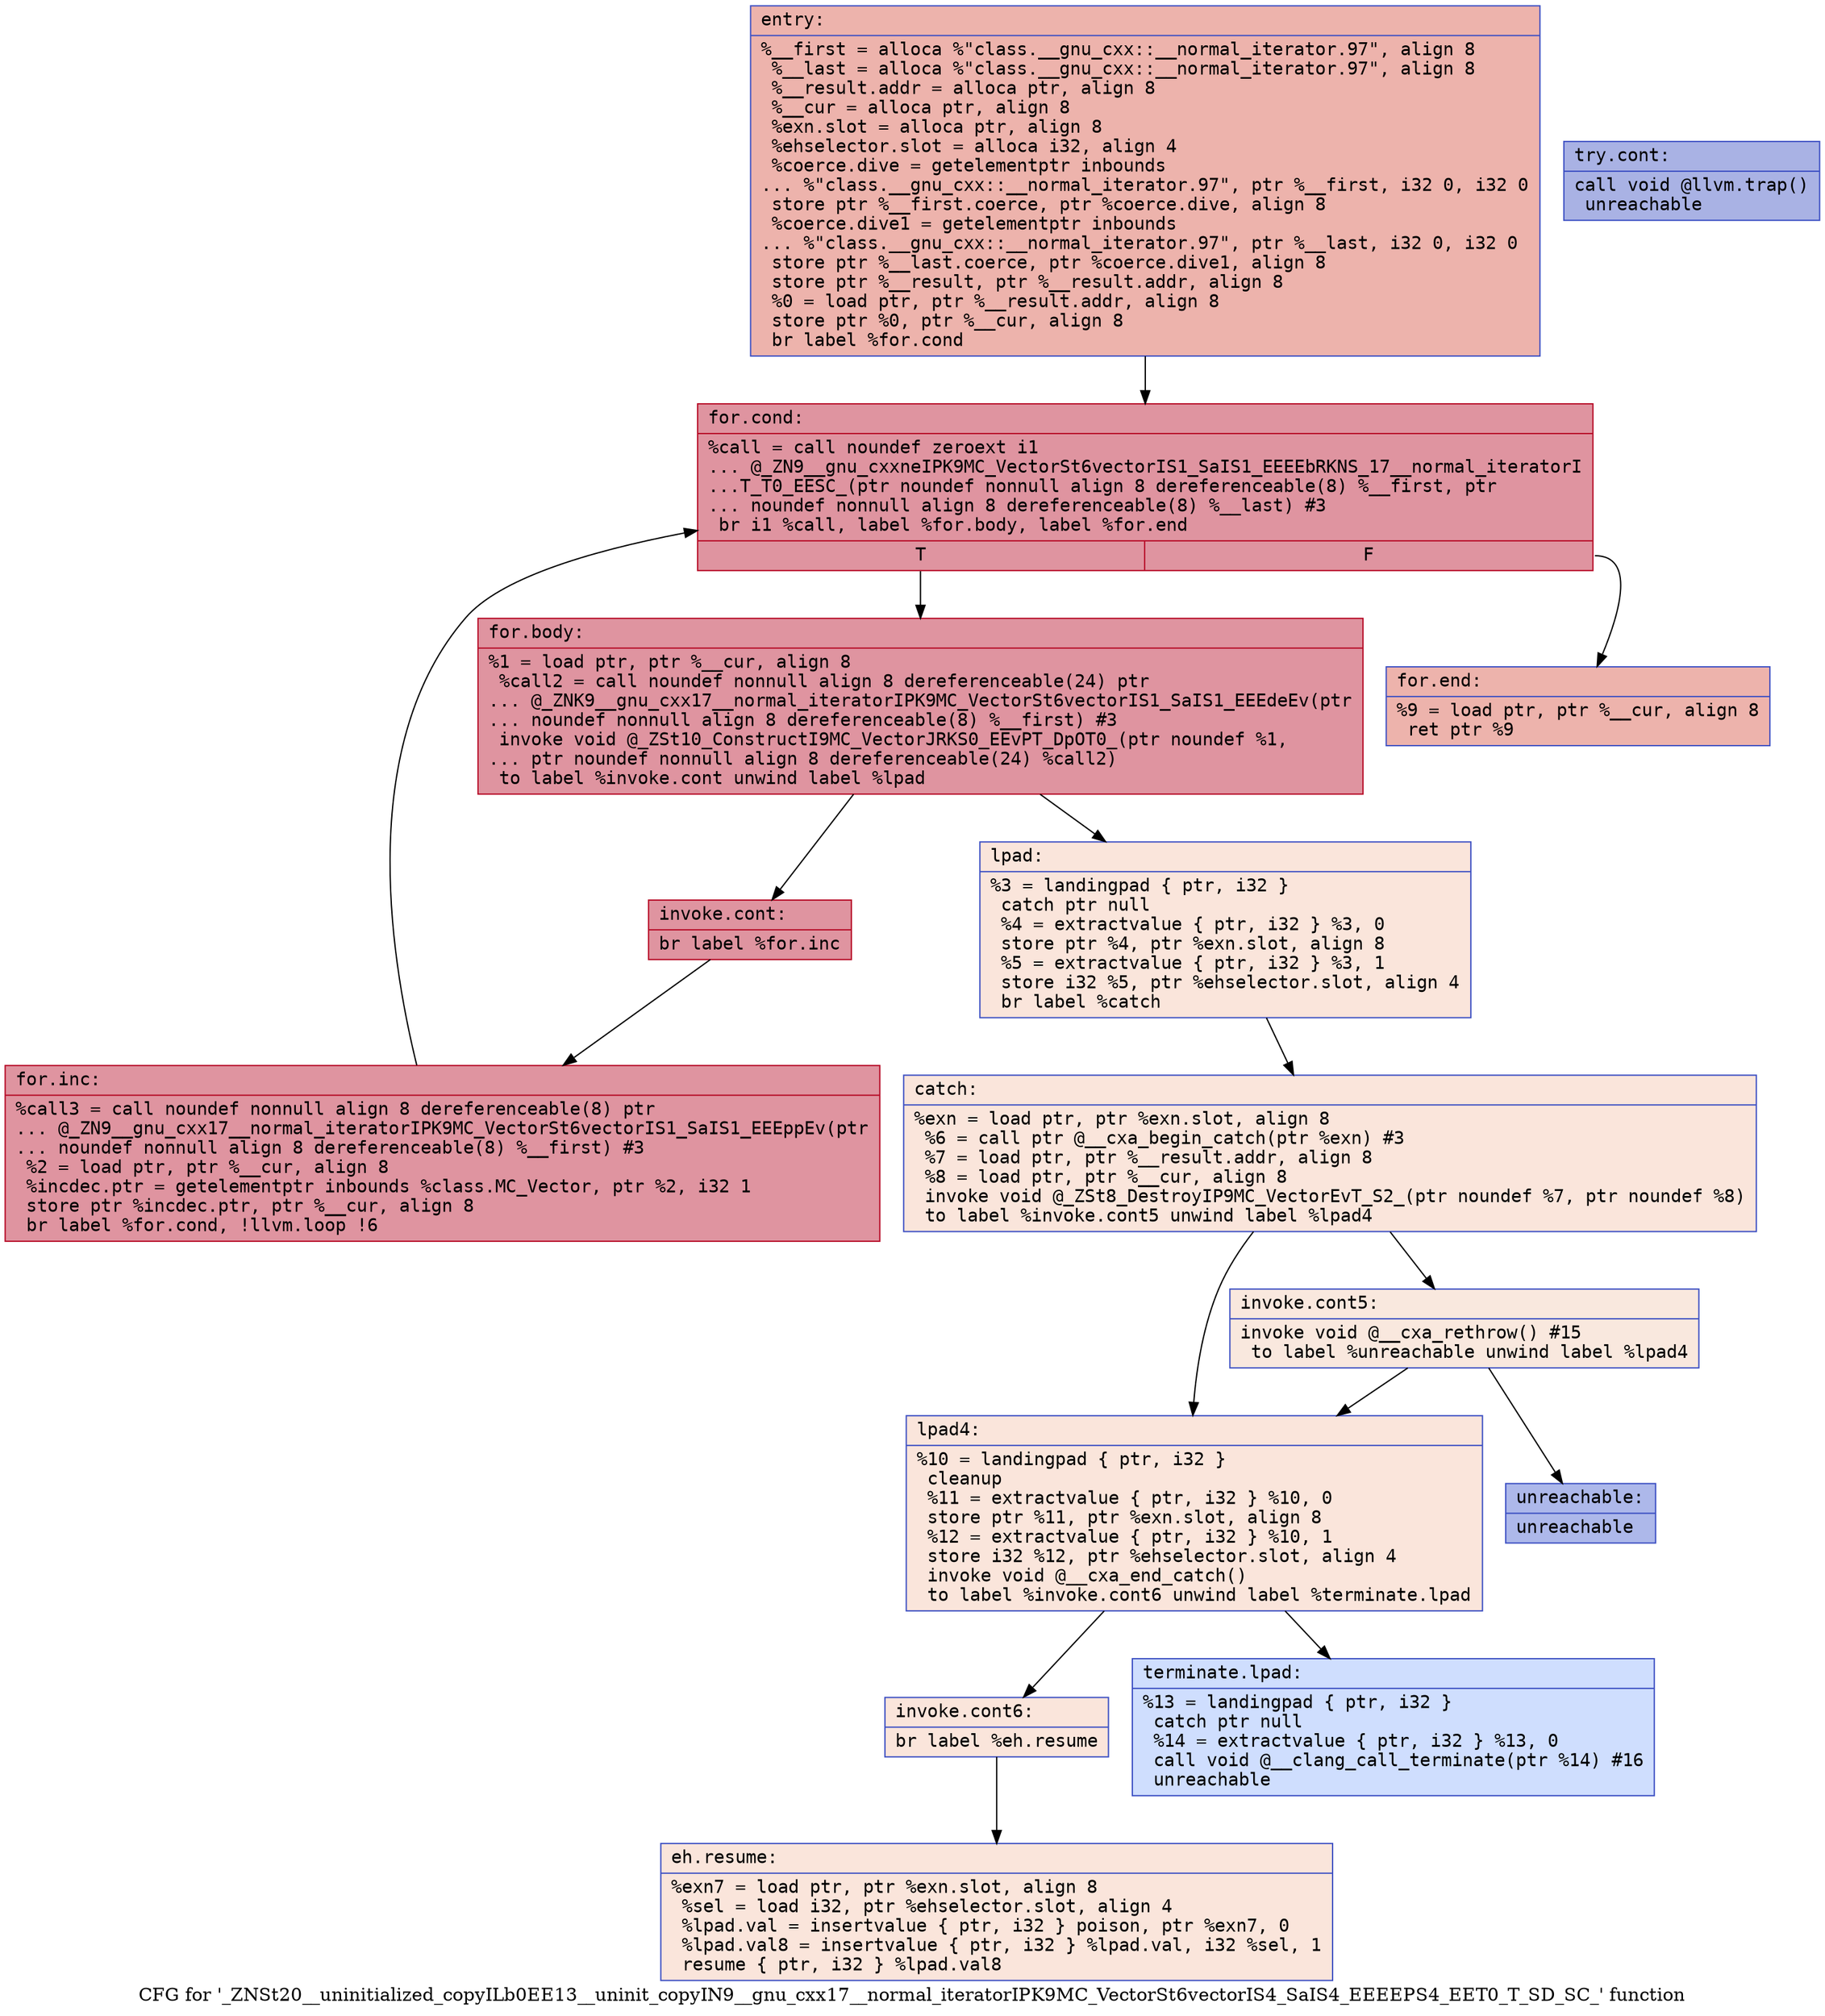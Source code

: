 digraph "CFG for '_ZNSt20__uninitialized_copyILb0EE13__uninit_copyIN9__gnu_cxx17__normal_iteratorIPK9MC_VectorSt6vectorIS4_SaIS4_EEEEPS4_EET0_T_SD_SC_' function" {
	label="CFG for '_ZNSt20__uninitialized_copyILb0EE13__uninit_copyIN9__gnu_cxx17__normal_iteratorIPK9MC_VectorSt6vectorIS4_SaIS4_EEEEPS4_EET0_T_SD_SC_' function";

	Node0x55dab4862ba0 [shape=record,color="#3d50c3ff", style=filled, fillcolor="#d6524470" fontname="Courier",label="{entry:\l|  %__first = alloca %\"class.__gnu_cxx::__normal_iterator.97\", align 8\l  %__last = alloca %\"class.__gnu_cxx::__normal_iterator.97\", align 8\l  %__result.addr = alloca ptr, align 8\l  %__cur = alloca ptr, align 8\l  %exn.slot = alloca ptr, align 8\l  %ehselector.slot = alloca i32, align 4\l  %coerce.dive = getelementptr inbounds\l... %\"class.__gnu_cxx::__normal_iterator.97\", ptr %__first, i32 0, i32 0\l  store ptr %__first.coerce, ptr %coerce.dive, align 8\l  %coerce.dive1 = getelementptr inbounds\l... %\"class.__gnu_cxx::__normal_iterator.97\", ptr %__last, i32 0, i32 0\l  store ptr %__last.coerce, ptr %coerce.dive1, align 8\l  store ptr %__result, ptr %__result.addr, align 8\l  %0 = load ptr, ptr %__result.addr, align 8\l  store ptr %0, ptr %__cur, align 8\l  br label %for.cond\l}"];
	Node0x55dab4862ba0 -> Node0x55dab48633f0[tooltip="entry -> for.cond\nProbability 100.00%" ];
	Node0x55dab48633f0 [shape=record,color="#b70d28ff", style=filled, fillcolor="#b70d2870" fontname="Courier",label="{for.cond:\l|  %call = call noundef zeroext i1\l... @_ZN9__gnu_cxxneIPK9MC_VectorSt6vectorIS1_SaIS1_EEEEbRKNS_17__normal_iteratorI\l...T_T0_EESC_(ptr noundef nonnull align 8 dereferenceable(8) %__first, ptr\l... noundef nonnull align 8 dereferenceable(8) %__last) #3\l  br i1 %call, label %for.body, label %for.end\l|{<s0>T|<s1>F}}"];
	Node0x55dab48633f0:s0 -> Node0x55dab4863870[tooltip="for.cond -> for.body\nProbability 96.88%" ];
	Node0x55dab48633f0:s1 -> Node0x55dab48638f0[tooltip="for.cond -> for.end\nProbability 3.12%" ];
	Node0x55dab4863870 [shape=record,color="#b70d28ff", style=filled, fillcolor="#b70d2870" fontname="Courier",label="{for.body:\l|  %1 = load ptr, ptr %__cur, align 8\l  %call2 = call noundef nonnull align 8 dereferenceable(24) ptr\l... @_ZNK9__gnu_cxx17__normal_iteratorIPK9MC_VectorSt6vectorIS1_SaIS1_EEEdeEv(ptr\l... noundef nonnull align 8 dereferenceable(8) %__first) #3\l  invoke void @_ZSt10_ConstructI9MC_VectorJRKS0_EEvPT_DpOT0_(ptr noundef %1,\l... ptr noundef nonnull align 8 dereferenceable(24) %call2)\l          to label %invoke.cont unwind label %lpad\l}"];
	Node0x55dab4863870 -> Node0x55dab4863d40[tooltip="for.body -> invoke.cont\nProbability 100.00%" ];
	Node0x55dab4863870 -> Node0x55dab4863dc0[tooltip="for.body -> lpad\nProbability 0.00%" ];
	Node0x55dab4863d40 [shape=record,color="#b70d28ff", style=filled, fillcolor="#b70d2870" fontname="Courier",label="{invoke.cont:\l|  br label %for.inc\l}"];
	Node0x55dab4863d40 -> Node0x55dab4864100[tooltip="invoke.cont -> for.inc\nProbability 100.00%" ];
	Node0x55dab4864100 [shape=record,color="#b70d28ff", style=filled, fillcolor="#b70d2870" fontname="Courier",label="{for.inc:\l|  %call3 = call noundef nonnull align 8 dereferenceable(8) ptr\l... @_ZN9__gnu_cxx17__normal_iteratorIPK9MC_VectorSt6vectorIS1_SaIS1_EEEppEv(ptr\l... noundef nonnull align 8 dereferenceable(8) %__first) #3\l  %2 = load ptr, ptr %__cur, align 8\l  %incdec.ptr = getelementptr inbounds %class.MC_Vector, ptr %2, i32 1\l  store ptr %incdec.ptr, ptr %__cur, align 8\l  br label %for.cond, !llvm.loop !6\l}"];
	Node0x55dab4864100 -> Node0x55dab48633f0[tooltip="for.inc -> for.cond\nProbability 100.00%" ];
	Node0x55dab4863dc0 [shape=record,color="#3d50c3ff", style=filled, fillcolor="#f4c5ad70" fontname="Courier",label="{lpad:\l|  %3 = landingpad \{ ptr, i32 \}\l          catch ptr null\l  %4 = extractvalue \{ ptr, i32 \} %3, 0\l  store ptr %4, ptr %exn.slot, align 8\l  %5 = extractvalue \{ ptr, i32 \} %3, 1\l  store i32 %5, ptr %ehselector.slot, align 4\l  br label %catch\l}"];
	Node0x55dab4863dc0 -> Node0x55dab4864870[tooltip="lpad -> catch\nProbability 100.00%" ];
	Node0x55dab4864870 [shape=record,color="#3d50c3ff", style=filled, fillcolor="#f4c5ad70" fontname="Courier",label="{catch:\l|  %exn = load ptr, ptr %exn.slot, align 8\l  %6 = call ptr @__cxa_begin_catch(ptr %exn) #3\l  %7 = load ptr, ptr %__result.addr, align 8\l  %8 = load ptr, ptr %__cur, align 8\l  invoke void @_ZSt8_DestroyIP9MC_VectorEvT_S2_(ptr noundef %7, ptr noundef %8)\l          to label %invoke.cont5 unwind label %lpad4\l}"];
	Node0x55dab4864870 -> Node0x55dab4864c90[tooltip="catch -> invoke.cont5\nProbability 50.00%" ];
	Node0x55dab4864870 -> Node0x55dab4863470[tooltip="catch -> lpad4\nProbability 50.00%" ];
	Node0x55dab4864c90 [shape=record,color="#3d50c3ff", style=filled, fillcolor="#f2cab570" fontname="Courier",label="{invoke.cont5:\l|  invoke void @__cxa_rethrow() #15\l          to label %unreachable unwind label %lpad4\l}"];
	Node0x55dab4864c90 -> Node0x55dab48651b0[tooltip="invoke.cont5 -> unreachable\nProbability 0.00%" ];
	Node0x55dab4864c90 -> Node0x55dab4863470[tooltip="invoke.cont5 -> lpad4\nProbability 100.00%" ];
	Node0x55dab48638f0 [shape=record,color="#3d50c3ff", style=filled, fillcolor="#d6524470" fontname="Courier",label="{for.end:\l|  %9 = load ptr, ptr %__cur, align 8\l  ret ptr %9\l}"];
	Node0x55dab4863470 [shape=record,color="#3d50c3ff", style=filled, fillcolor="#f4c5ad70" fontname="Courier",label="{lpad4:\l|  %10 = landingpad \{ ptr, i32 \}\l          cleanup\l  %11 = extractvalue \{ ptr, i32 \} %10, 0\l  store ptr %11, ptr %exn.slot, align 8\l  %12 = extractvalue \{ ptr, i32 \} %10, 1\l  store i32 %12, ptr %ehselector.slot, align 4\l  invoke void @__cxa_end_catch()\l          to label %invoke.cont6 unwind label %terminate.lpad\l}"];
	Node0x55dab4863470 -> Node0x55dab4865690[tooltip="lpad4 -> invoke.cont6\nProbability 100.00%" ];
	Node0x55dab4863470 -> Node0x55dab48656e0[tooltip="lpad4 -> terminate.lpad\nProbability 0.00%" ];
	Node0x55dab4865690 [shape=record,color="#3d50c3ff", style=filled, fillcolor="#f4c5ad70" fontname="Courier",label="{invoke.cont6:\l|  br label %eh.resume\l}"];
	Node0x55dab4865690 -> Node0x55dab4865900[tooltip="invoke.cont6 -> eh.resume\nProbability 100.00%" ];
	Node0x55dab48659c0 [shape=record,color="#3d50c3ff", style=filled, fillcolor="#3d50c370" fontname="Courier",label="{try.cont:\l|  call void @llvm.trap()\l  unreachable\l}"];
	Node0x55dab4865900 [shape=record,color="#3d50c3ff", style=filled, fillcolor="#f4c5ad70" fontname="Courier",label="{eh.resume:\l|  %exn7 = load ptr, ptr %exn.slot, align 8\l  %sel = load i32, ptr %ehselector.slot, align 4\l  %lpad.val = insertvalue \{ ptr, i32 \} poison, ptr %exn7, 0\l  %lpad.val8 = insertvalue \{ ptr, i32 \} %lpad.val, i32 %sel, 1\l  resume \{ ptr, i32 \} %lpad.val8\l}"];
	Node0x55dab48656e0 [shape=record,color="#3d50c3ff", style=filled, fillcolor="#93b5fe70" fontname="Courier",label="{terminate.lpad:\l|  %13 = landingpad \{ ptr, i32 \}\l          catch ptr null\l  %14 = extractvalue \{ ptr, i32 \} %13, 0\l  call void @__clang_call_terminate(ptr %14) #16\l  unreachable\l}"];
	Node0x55dab48651b0 [shape=record,color="#3d50c3ff", style=filled, fillcolor="#465ecf70" fontname="Courier",label="{unreachable:\l|  unreachable\l}"];
}
